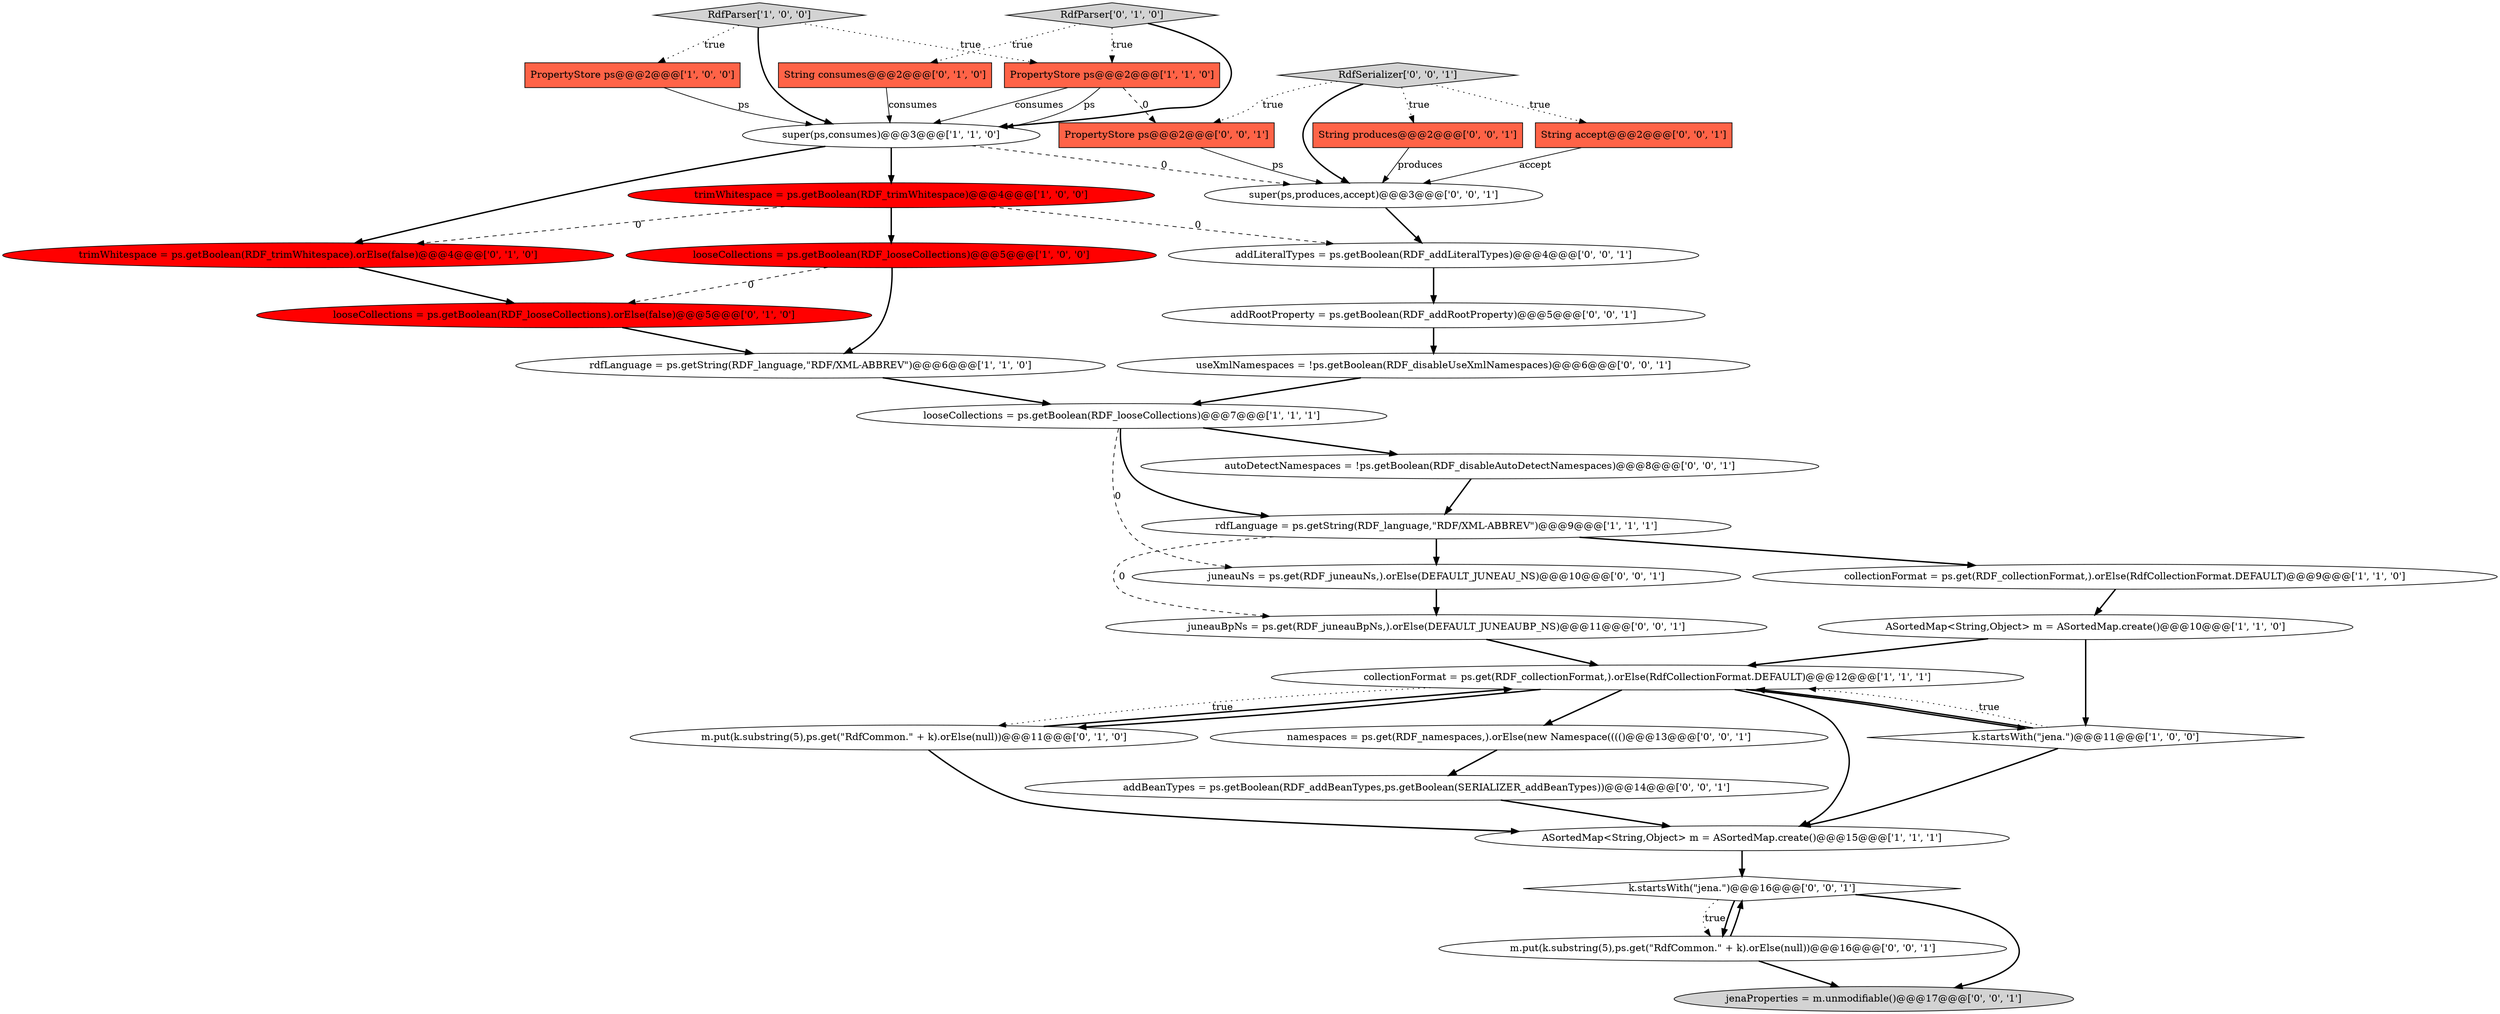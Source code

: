digraph {
27 [style = filled, label = "String accept@@@2@@@['0', '0', '1']", fillcolor = tomato, shape = box image = "AAA0AAABBB3BBB"];
24 [style = filled, label = "k.startsWith(\"jena.\")@@@16@@@['0', '0', '1']", fillcolor = white, shape = diamond image = "AAA0AAABBB3BBB"];
0 [style = filled, label = "looseCollections = ps.getBoolean(RDF_looseCollections)@@@5@@@['1', '0', '0']", fillcolor = red, shape = ellipse image = "AAA1AAABBB1BBB"];
30 [style = filled, label = "super(ps,produces,accept)@@@3@@@['0', '0', '1']", fillcolor = white, shape = ellipse image = "AAA0AAABBB3BBB"];
12 [style = filled, label = "ASortedMap<String,Object> m = ASortedMap.create()@@@10@@@['1', '1', '0']", fillcolor = white, shape = ellipse image = "AAA0AAABBB1BBB"];
2 [style = filled, label = "PropertyStore ps@@@2@@@['1', '0', '0']", fillcolor = tomato, shape = box image = "AAA0AAABBB1BBB"];
4 [style = filled, label = "PropertyStore ps@@@2@@@['1', '1', '0']", fillcolor = tomato, shape = box image = "AAA0AAABBB1BBB"];
19 [style = filled, label = "RdfSerializer['0', '0', '1']", fillcolor = lightgray, shape = diamond image = "AAA0AAABBB3BBB"];
25 [style = filled, label = "m.put(k.substring(5),ps.get(\"RdfCommon.\" + k).orElse(null))@@@16@@@['0', '0', '1']", fillcolor = white, shape = ellipse image = "AAA0AAABBB3BBB"];
15 [style = filled, label = "String consumes@@@2@@@['0', '1', '0']", fillcolor = tomato, shape = box image = "AAA0AAABBB2BBB"];
9 [style = filled, label = "looseCollections = ps.getBoolean(RDF_looseCollections)@@@7@@@['1', '1', '1']", fillcolor = white, shape = ellipse image = "AAA0AAABBB1BBB"];
1 [style = filled, label = "rdfLanguage = ps.getString(RDF_language,\"RDF/XML-ABBREV\")@@@6@@@['1', '1', '0']", fillcolor = white, shape = ellipse image = "AAA0AAABBB1BBB"];
23 [style = filled, label = "jenaProperties = m.unmodifiable()@@@17@@@['0', '0', '1']", fillcolor = lightgray, shape = ellipse image = "AAA0AAABBB3BBB"];
26 [style = filled, label = "juneauNs = ps.get(RDF_juneauNs,).orElse(DEFAULT_JUNEAU_NS)@@@10@@@['0', '0', '1']", fillcolor = white, shape = ellipse image = "AAA0AAABBB3BBB"];
6 [style = filled, label = "RdfParser['1', '0', '0']", fillcolor = lightgray, shape = diamond image = "AAA0AAABBB1BBB"];
5 [style = filled, label = "trimWhitespace = ps.getBoolean(RDF_trimWhitespace)@@@4@@@['1', '0', '0']", fillcolor = red, shape = ellipse image = "AAA1AAABBB1BBB"];
17 [style = filled, label = "looseCollections = ps.getBoolean(RDF_looseCollections).orElse(false)@@@5@@@['0', '1', '0']", fillcolor = red, shape = ellipse image = "AAA1AAABBB2BBB"];
32 [style = filled, label = "useXmlNamespaces = !ps.getBoolean(RDF_disableUseXmlNamespaces)@@@6@@@['0', '0', '1']", fillcolor = white, shape = ellipse image = "AAA0AAABBB3BBB"];
10 [style = filled, label = "collectionFormat = ps.get(RDF_collectionFormat,).orElse(RdfCollectionFormat.DEFAULT)@@@12@@@['1', '1', '1']", fillcolor = white, shape = ellipse image = "AAA0AAABBB1BBB"];
13 [style = filled, label = "super(ps,consumes)@@@3@@@['1', '1', '0']", fillcolor = white, shape = ellipse image = "AAA0AAABBB1BBB"];
22 [style = filled, label = "addLiteralTypes = ps.getBoolean(RDF_addLiteralTypes)@@@4@@@['0', '0', '1']", fillcolor = white, shape = ellipse image = "AAA0AAABBB3BBB"];
16 [style = filled, label = "m.put(k.substring(5),ps.get(\"RdfCommon.\" + k).orElse(null))@@@11@@@['0', '1', '0']", fillcolor = white, shape = ellipse image = "AAA0AAABBB2BBB"];
28 [style = filled, label = "PropertyStore ps@@@2@@@['0', '0', '1']", fillcolor = tomato, shape = box image = "AAA0AAABBB3BBB"];
31 [style = filled, label = "namespaces = ps.get(RDF_namespaces,).orElse(new Namespace(((()@@@13@@@['0', '0', '1']", fillcolor = white, shape = ellipse image = "AAA0AAABBB3BBB"];
33 [style = filled, label = "addRootProperty = ps.getBoolean(RDF_addRootProperty)@@@5@@@['0', '0', '1']", fillcolor = white, shape = ellipse image = "AAA0AAABBB3BBB"];
8 [style = filled, label = "rdfLanguage = ps.getString(RDF_language,\"RDF/XML-ABBREV\")@@@9@@@['1', '1', '1']", fillcolor = white, shape = ellipse image = "AAA0AAABBB1BBB"];
21 [style = filled, label = "autoDetectNamespaces = !ps.getBoolean(RDF_disableAutoDetectNamespaces)@@@8@@@['0', '0', '1']", fillcolor = white, shape = ellipse image = "AAA0AAABBB3BBB"];
14 [style = filled, label = "RdfParser['0', '1', '0']", fillcolor = lightgray, shape = diamond image = "AAA0AAABBB2BBB"];
3 [style = filled, label = "ASortedMap<String,Object> m = ASortedMap.create()@@@15@@@['1', '1', '1']", fillcolor = white, shape = ellipse image = "AAA0AAABBB1BBB"];
20 [style = filled, label = "String produces@@@2@@@['0', '0', '1']", fillcolor = tomato, shape = box image = "AAA0AAABBB3BBB"];
29 [style = filled, label = "juneauBpNs = ps.get(RDF_juneauBpNs,).orElse(DEFAULT_JUNEAUBP_NS)@@@11@@@['0', '0', '1']", fillcolor = white, shape = ellipse image = "AAA0AAABBB3BBB"];
34 [style = filled, label = "addBeanTypes = ps.getBoolean(RDF_addBeanTypes,ps.getBoolean(SERIALIZER_addBeanTypes))@@@14@@@['0', '0', '1']", fillcolor = white, shape = ellipse image = "AAA0AAABBB3BBB"];
11 [style = filled, label = "collectionFormat = ps.get(RDF_collectionFormat,).orElse(RdfCollectionFormat.DEFAULT)@@@9@@@['1', '1', '0']", fillcolor = white, shape = ellipse image = "AAA0AAABBB1BBB"];
7 [style = filled, label = "k.startsWith(\"jena.\")@@@11@@@['1', '0', '0']", fillcolor = white, shape = diamond image = "AAA0AAABBB1BBB"];
18 [style = filled, label = "trimWhitespace = ps.getBoolean(RDF_trimWhitespace).orElse(false)@@@4@@@['0', '1', '0']", fillcolor = red, shape = ellipse image = "AAA1AAABBB2BBB"];
16->3 [style = bold, label=""];
22->33 [style = bold, label=""];
30->22 [style = bold, label=""];
7->10 [style = dotted, label="true"];
10->31 [style = bold, label=""];
17->1 [style = bold, label=""];
27->30 [style = solid, label="accept"];
3->24 [style = bold, label=""];
24->25 [style = dotted, label="true"];
7->10 [style = bold, label=""];
16->10 [style = bold, label=""];
25->23 [style = bold, label=""];
19->20 [style = dotted, label="true"];
26->29 [style = bold, label=""];
21->8 [style = bold, label=""];
28->30 [style = solid, label="ps"];
18->17 [style = bold, label=""];
10->3 [style = bold, label=""];
19->27 [style = dotted, label="true"];
11->12 [style = bold, label=""];
5->18 [style = dashed, label="0"];
9->8 [style = bold, label=""];
24->23 [style = bold, label=""];
0->17 [style = dashed, label="0"];
10->7 [style = bold, label=""];
12->7 [style = bold, label=""];
7->3 [style = bold, label=""];
1->9 [style = bold, label=""];
31->34 [style = bold, label=""];
4->28 [style = dashed, label="0"];
32->9 [style = bold, label=""];
25->24 [style = bold, label=""];
14->15 [style = dotted, label="true"];
2->13 [style = solid, label="ps"];
19->28 [style = dotted, label="true"];
12->10 [style = bold, label=""];
6->2 [style = dotted, label="true"];
10->16 [style = bold, label=""];
5->0 [style = bold, label=""];
6->4 [style = dotted, label="true"];
34->3 [style = bold, label=""];
20->30 [style = solid, label="produces"];
0->1 [style = bold, label=""];
6->13 [style = bold, label=""];
24->25 [style = bold, label=""];
19->30 [style = bold, label=""];
9->26 [style = dashed, label="0"];
9->21 [style = bold, label=""];
13->5 [style = bold, label=""];
4->13 [style = solid, label="consumes"];
33->32 [style = bold, label=""];
29->10 [style = bold, label=""];
14->13 [style = bold, label=""];
14->4 [style = dotted, label="true"];
8->11 [style = bold, label=""];
10->16 [style = dotted, label="true"];
13->30 [style = dashed, label="0"];
4->13 [style = solid, label="ps"];
15->13 [style = solid, label="consumes"];
8->29 [style = dashed, label="0"];
13->18 [style = bold, label=""];
8->26 [style = bold, label=""];
5->22 [style = dashed, label="0"];
}
